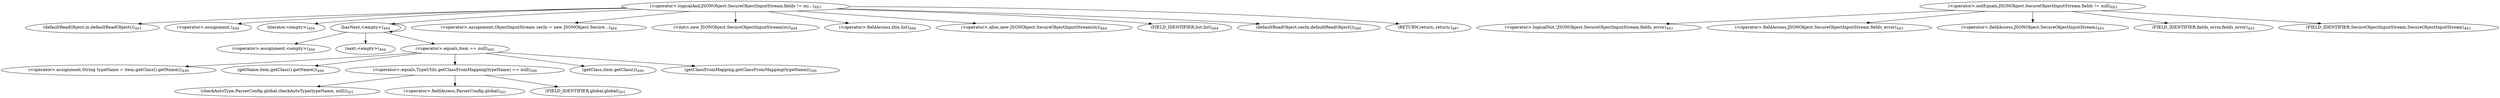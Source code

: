 digraph "readObject" {  
"1432" [label = <(defaultReadObject,in.defaultReadObject())<SUB>493</SUB>> ]
"1435" [label = <(&lt;operator&gt;.assignment,)<SUB>494</SUB>> ]
"1403" [label = <(&lt;operator&gt;.logicalAnd,JSONObject.SecureObjectInputStream.fields != nu...)<SUB>483</SUB>> ]
"1437" [label = <(iterator,&lt;empty&gt;)<SUB>494</SUB>> ]
"1442" [label = <(hasNext,&lt;empty&gt;)<SUB>494</SUB>> ]
"1404" [label = <(&lt;operator&gt;.notEquals,JSONObject.SecureObjectInputStream.fields != null)<SUB>483</SUB>> ]
"1411" [label = <(&lt;operator&gt;.logicalNot,!JSONObject.SecureObjectInputStream.fields_error)<SUB>483</SUB>> ]
"1419" [label = <(&lt;operator&gt;.assignment,ObjectInputStream secIn = new JSONObject.Secure...)<SUB>484</SUB>> ]
"1422" [label = <(&lt;init&gt;,new JSONObject.SecureObjectInputStream(in))<SUB>484</SUB>> ]
"1438" [label = <(&lt;operator&gt;.fieldAccess,this.list)<SUB>494</SUB>> ]
"1446" [label = <(&lt;operator&gt;.assignment,&lt;empty&gt;)<SUB>494</SUB>> ]
"1457" [label = <(&lt;operator&gt;.assignment,String typeName = item.getClass().getName())<SUB>499</SUB>> ]
"1412" [label = <(&lt;operator&gt;.fieldAccess,JSONObject.SecureObjectInputStream.fields_error)<SUB>483</SUB>> ]
"1421" [label = <(&lt;operator&gt;.alloc,new JSONObject.SecureObjectInputStream(in))<SUB>484</SUB>> ]
"1440" [label = <(FIELD_IDENTIFIER,list,list)<SUB>494</SUB>> ]
"1448" [label = <(next,&lt;empty&gt;)<SUB>494</SUB>> ]
"1451" [label = <(&lt;operator&gt;.equals,item == null)<SUB>495</SUB>> ]
"1459" [label = <(getName,item.getClass().getName())<SUB>499</SUB>> ]
"1463" [label = <(&lt;operator&gt;.equals,TypeUtils.getClassFromMapping(typeName) == null)<SUB>500</SUB>> ]
"1413" [label = <(&lt;operator&gt;.fieldAccess,JSONObject.SecureObjectInputStream)<SUB>483</SUB>> ]
"1416" [label = <(FIELD_IDENTIFIER,fields_error,fields_error)<SUB>483</SUB>> ]
"1427" [label = <(defaultReadObject,secIn.defaultReadObject())<SUB>486</SUB>> ]
"1429" [label = <(RETURN,return;,return;)<SUB>487</SUB>> ]
"1460" [label = <(getClass,item.getClass())<SUB>499</SUB>> ]
"1464" [label = <(getClassFromMapping,getClassFromMapping(typeName))<SUB>500</SUB>> ]
"1469" [label = <(checkAutoType,ParserConfig.global.checkAutoType(typeName, null))<SUB>501</SUB>> ]
"1415" [label = <(FIELD_IDENTIFIER,SecureObjectInputStream,SecureObjectInputStream)<SUB>483</SUB>> ]
"1470" [label = <(&lt;operator&gt;.fieldAccess,ParserConfig.global)<SUB>501</SUB>> ]
"1472" [label = <(FIELD_IDENTIFIER,global,global)<SUB>501</SUB>> ]
  "1403" -> "1422" 
  "1403" -> "1437" 
  "1403" -> "1438" 
  "1403" -> "1419" 
  "1403" -> "1429" 
  "1403" -> "1432" 
  "1403" -> "1440" 
  "1403" -> "1427" 
  "1403" -> "1435" 
  "1403" -> "1442" 
  "1403" -> "1421" 
  "1442" -> "1442" 
  "1442" -> "1451" 
  "1442" -> "1448" 
  "1442" -> "1446" 
  "1404" -> "1411" 
  "1404" -> "1413" 
  "1404" -> "1416" 
  "1404" -> "1415" 
  "1404" -> "1412" 
  "1451" -> "1464" 
  "1451" -> "1457" 
  "1451" -> "1460" 
  "1451" -> "1463" 
  "1451" -> "1459" 
  "1463" -> "1469" 
  "1463" -> "1470" 
  "1463" -> "1472" 
}
